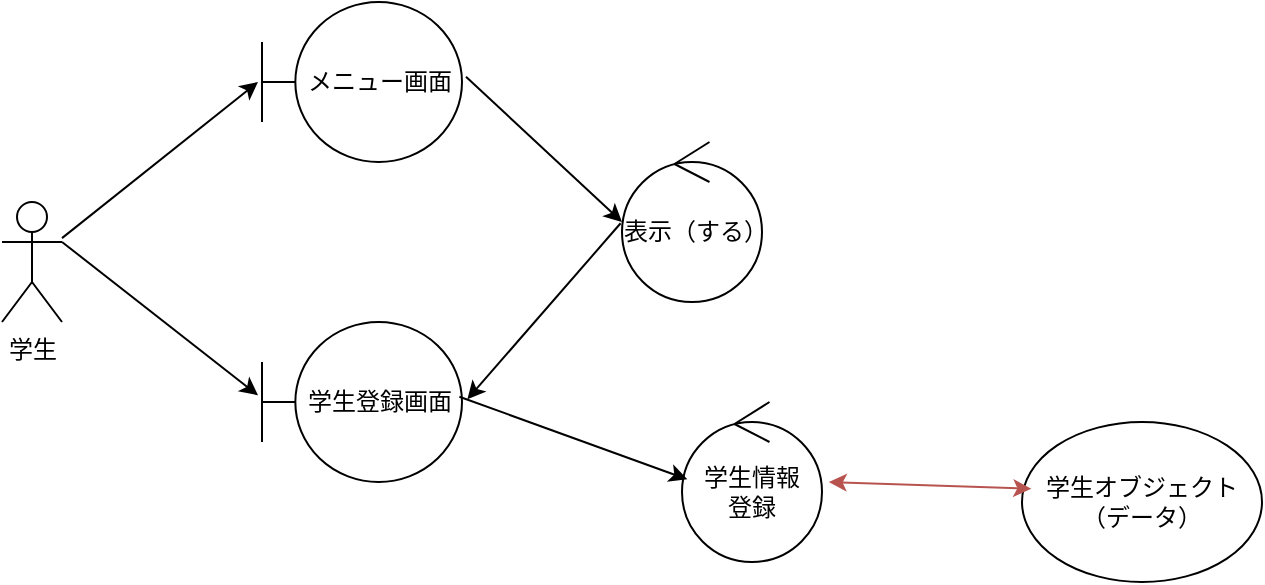 <mxfile>
    <diagram id="TjH64Z0R1UEvot8dASTl" name="ページ1">
        <mxGraphModel dx="406" dy="419" grid="1" gridSize="10" guides="1" tooltips="1" connect="1" arrows="1" fold="1" page="1" pageScale="1" pageWidth="827" pageHeight="1169" math="0" shadow="0">
            <root>
                <mxCell id="0"/>
                <mxCell id="1" parent="0"/>
                <mxCell id="14" value="" style="edgeStyle=none;html=1;entryX=-0.02;entryY=0.5;entryDx=0;entryDy=0;entryPerimeter=0;" edge="1" parent="1" source="2" target="20">
                    <mxGeometry relative="1" as="geometry">
                        <mxPoint x="260" y="170" as="targetPoint"/>
                    </mxGeometry>
                </mxCell>
                <mxCell id="2" value="学生&lt;div&gt;&lt;br&gt;&lt;/div&gt;" style="shape=umlActor;verticalLabelPosition=bottom;verticalAlign=top;html=1;outlineConnect=0;" vertex="1" parent="1">
                    <mxGeometry x="110" y="240" width="30" height="60" as="geometry"/>
                </mxCell>
                <mxCell id="18" value="表示（する）" style="ellipse;shape=umlControl;whiteSpace=wrap;html=1;" vertex="1" parent="1">
                    <mxGeometry x="420" y="210" width="70" height="80" as="geometry"/>
                </mxCell>
                <mxCell id="20" value="メニュー画面" style="shape=umlBoundary;whiteSpace=wrap;html=1;" vertex="1" parent="1">
                    <mxGeometry x="240" y="140" width="100" height="80" as="geometry"/>
                </mxCell>
                <mxCell id="24" value="" style="endArrow=classic;html=1;entryX=0;entryY=0.5;entryDx=0;entryDy=0;entryPerimeter=0;exitX=1.02;exitY=0.467;exitDx=0;exitDy=0;exitPerimeter=0;" edge="1" parent="1" source="20" target="18">
                    <mxGeometry width="50" height="50" relative="1" as="geometry">
                        <mxPoint x="380" y="240" as="sourcePoint"/>
                        <mxPoint x="430" y="190" as="targetPoint"/>
                    </mxGeometry>
                </mxCell>
                <mxCell id="28" value="" style="endArrow=classic;html=1;exitX=1;exitY=0.333;exitDx=0;exitDy=0;exitPerimeter=0;entryX=-0.02;entryY=0.458;entryDx=0;entryDy=0;entryPerimeter=0;" edge="1" parent="1" source="2" target="29">
                    <mxGeometry width="50" height="50" relative="1" as="geometry">
                        <mxPoint x="180" y="310" as="sourcePoint"/>
                        <mxPoint x="230" y="260" as="targetPoint"/>
                    </mxGeometry>
                </mxCell>
                <mxCell id="29" value="学生登録画面" style="shape=umlBoundary;whiteSpace=wrap;html=1;" vertex="1" parent="1">
                    <mxGeometry x="240" y="300" width="100" height="80" as="geometry"/>
                </mxCell>
                <mxCell id="30" value="" style="endArrow=classic;html=1;exitX=-0.01;exitY=0.508;exitDx=0;exitDy=0;exitPerimeter=0;entryX=1.027;entryY=0.483;entryDx=0;entryDy=0;entryPerimeter=0;" edge="1" parent="1" source="18" target="29">
                    <mxGeometry width="50" height="50" relative="1" as="geometry">
                        <mxPoint x="338" y="405.36" as="sourcePoint"/>
                        <mxPoint x="414" y="320" as="targetPoint"/>
                    </mxGeometry>
                </mxCell>
                <mxCell id="31" value="学生情報&lt;div&gt;登録&lt;/div&gt;" style="ellipse;shape=umlControl;whiteSpace=wrap;html=1;" vertex="1" parent="1">
                    <mxGeometry x="450" y="340" width="70" height="80" as="geometry"/>
                </mxCell>
                <mxCell id="32" value="" style="endArrow=classic;html=1;exitX=0.987;exitY=0.467;exitDx=0;exitDy=0;exitPerimeter=0;entryX=0.038;entryY=0.483;entryDx=0;entryDy=0;entryPerimeter=0;" edge="1" parent="1" source="29" target="31">
                    <mxGeometry width="50" height="50" relative="1" as="geometry">
                        <mxPoint x="490" y="60" as="sourcePoint"/>
                        <mxPoint x="414" y="148" as="targetPoint"/>
                    </mxGeometry>
                </mxCell>
                <mxCell id="33" value="学生オブジェクト&lt;div&gt;（データ）&lt;/div&gt;" style="ellipse;whiteSpace=wrap;html=1;" vertex="1" parent="1">
                    <mxGeometry x="620" y="350" width="120" height="80" as="geometry"/>
                </mxCell>
                <mxCell id="34" value="" style="endArrow=classic;startArrow=classic;html=1;entryX=0.039;entryY=0.417;entryDx=0;entryDy=0;entryPerimeter=0;exitX=1.048;exitY=0.5;exitDx=0;exitDy=0;exitPerimeter=0;fillColor=#f8cecc;strokeColor=#b85450;" edge="1" parent="1" source="31" target="33">
                    <mxGeometry width="50" height="50" relative="1" as="geometry">
                        <mxPoint x="460" y="230" as="sourcePoint"/>
                        <mxPoint x="510" y="180" as="targetPoint"/>
                    </mxGeometry>
                </mxCell>
            </root>
        </mxGraphModel>
    </diagram>
</mxfile>